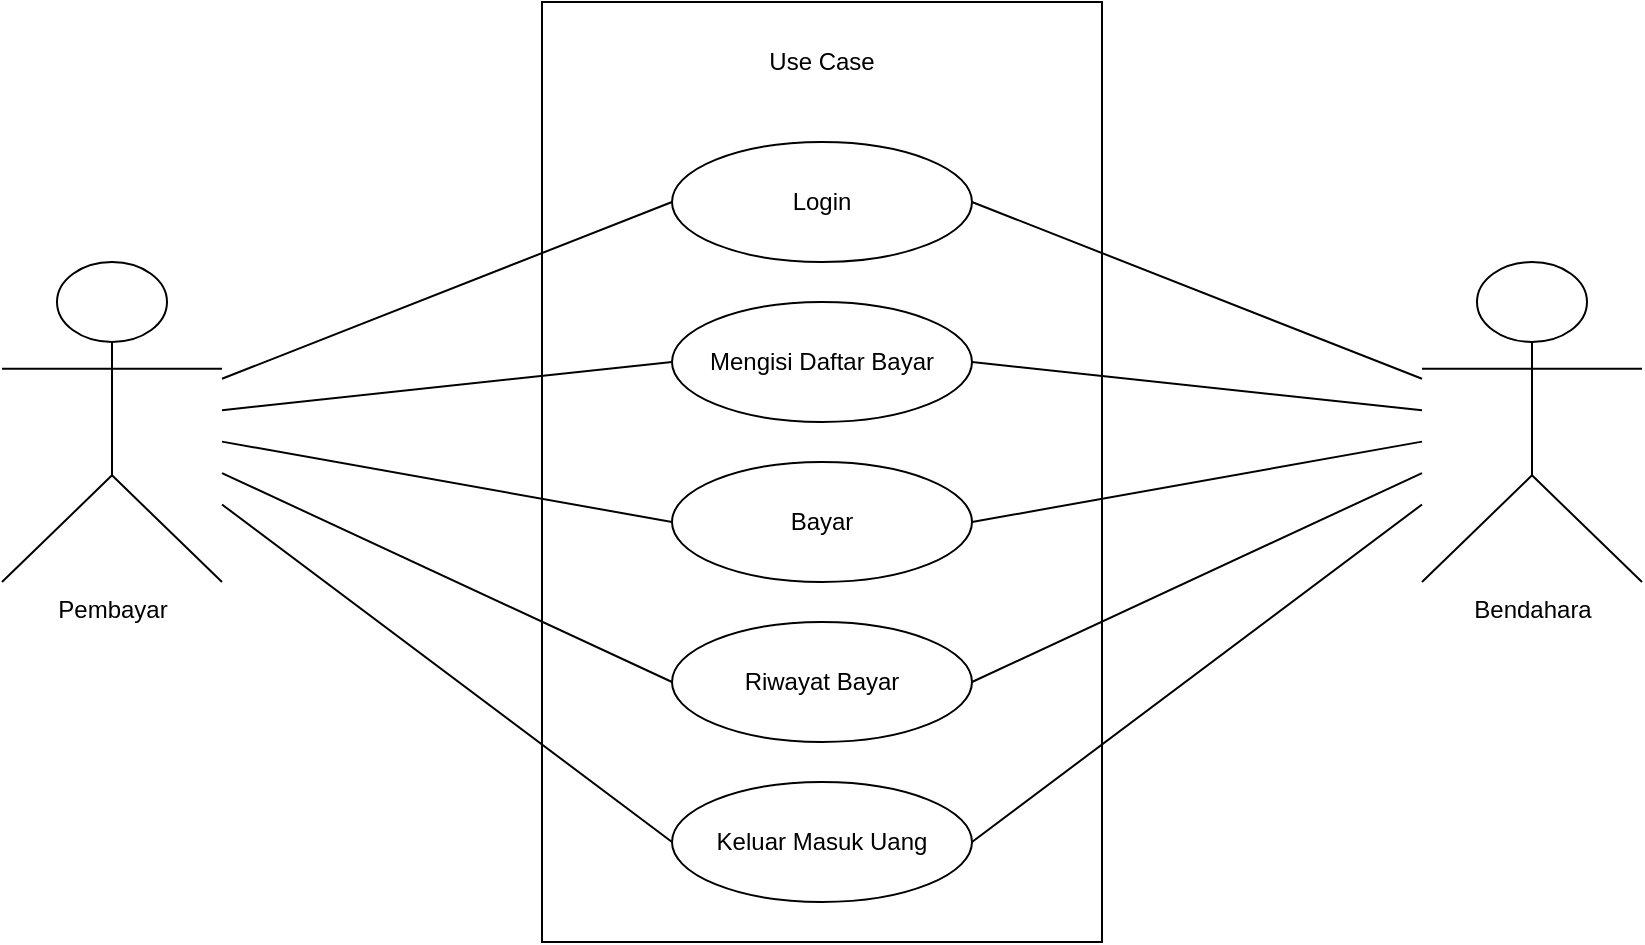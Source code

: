<mxfile version="24.7.7">
  <diagram name="Page-1" id="vnp1LE5jfeiFrWkOZd2g">
    <mxGraphModel dx="934" dy="519" grid="1" gridSize="10" guides="1" tooltips="1" connect="1" arrows="1" fold="1" page="1" pageScale="1" pageWidth="850" pageHeight="1100" math="0" shadow="0">
      <root>
        <mxCell id="0" />
        <mxCell id="1" parent="0" />
        <mxCell id="Bm8KtJrQrbz8nxQaPm1T-3" value="Bendahara" style="shape=umlActor;verticalLabelPosition=bottom;verticalAlign=top;html=1;outlineConnect=0;" vertex="1" parent="1">
          <mxGeometry x="720" y="180" width="110" height="160" as="geometry" />
        </mxCell>
        <mxCell id="Bm8KtJrQrbz8nxQaPm1T-5" value="" style="rounded=0;whiteSpace=wrap;html=1;" vertex="1" parent="1">
          <mxGeometry x="280" y="50" width="280" height="470" as="geometry" />
        </mxCell>
        <mxCell id="Bm8KtJrQrbz8nxQaPm1T-7" value="Login" style="ellipse;whiteSpace=wrap;html=1;" vertex="1" parent="1">
          <mxGeometry x="345" y="120" width="150" height="60" as="geometry" />
        </mxCell>
        <mxCell id="Bm8KtJrQrbz8nxQaPm1T-8" value="Mengisi Daftar Bayar" style="ellipse;whiteSpace=wrap;html=1;" vertex="1" parent="1">
          <mxGeometry x="345" y="200" width="150" height="60" as="geometry" />
        </mxCell>
        <mxCell id="Bm8KtJrQrbz8nxQaPm1T-9" value="Bayar" style="ellipse;whiteSpace=wrap;html=1;" vertex="1" parent="1">
          <mxGeometry x="345" y="280" width="150" height="60" as="geometry" />
        </mxCell>
        <mxCell id="Bm8KtJrQrbz8nxQaPm1T-10" value="Riwayat Bayar" style="ellipse;whiteSpace=wrap;html=1;" vertex="1" parent="1">
          <mxGeometry x="345" y="360" width="150" height="60" as="geometry" />
        </mxCell>
        <mxCell id="Bm8KtJrQrbz8nxQaPm1T-12" value="Keluar Masuk Uang" style="ellipse;whiteSpace=wrap;html=1;" vertex="1" parent="1">
          <mxGeometry x="345" y="440" width="150" height="60" as="geometry" />
        </mxCell>
        <mxCell id="Bm8KtJrQrbz8nxQaPm1T-14" value="Use Case" style="text;html=1;align=center;verticalAlign=middle;whiteSpace=wrap;rounded=0;" vertex="1" parent="1">
          <mxGeometry x="365" y="60" width="110" height="40" as="geometry" />
        </mxCell>
        <mxCell id="Bm8KtJrQrbz8nxQaPm1T-16" value="Pembayar" style="shape=umlActor;verticalLabelPosition=bottom;verticalAlign=top;html=1;outlineConnect=0;" vertex="1" parent="1">
          <mxGeometry x="10" y="180" width="110" height="160" as="geometry" />
        </mxCell>
        <mxCell id="Bm8KtJrQrbz8nxQaPm1T-19" value="" style="endArrow=none;html=1;rounded=0;entryX=0;entryY=0.5;entryDx=0;entryDy=0;" edge="1" parent="1" source="Bm8KtJrQrbz8nxQaPm1T-16" target="Bm8KtJrQrbz8nxQaPm1T-7">
          <mxGeometry width="50" height="50" relative="1" as="geometry">
            <mxPoint x="120" y="200" as="sourcePoint" />
            <mxPoint x="170" y="150" as="targetPoint" />
          </mxGeometry>
        </mxCell>
        <mxCell id="Bm8KtJrQrbz8nxQaPm1T-20" value="" style="endArrow=none;html=1;rounded=0;entryX=0;entryY=0.5;entryDx=0;entryDy=0;" edge="1" parent="1" source="Bm8KtJrQrbz8nxQaPm1T-16" target="Bm8KtJrQrbz8nxQaPm1T-8">
          <mxGeometry width="50" height="50" relative="1" as="geometry">
            <mxPoint x="160" y="240" as="sourcePoint" />
            <mxPoint x="210" y="190" as="targetPoint" />
          </mxGeometry>
        </mxCell>
        <mxCell id="Bm8KtJrQrbz8nxQaPm1T-23" value="" style="endArrow=none;html=1;rounded=0;entryX=0;entryY=0.5;entryDx=0;entryDy=0;" edge="1" parent="1" source="Bm8KtJrQrbz8nxQaPm1T-16" target="Bm8KtJrQrbz8nxQaPm1T-9">
          <mxGeometry width="50" height="50" relative="1" as="geometry">
            <mxPoint x="160" y="320" as="sourcePoint" />
            <mxPoint x="210" y="270" as="targetPoint" />
          </mxGeometry>
        </mxCell>
        <mxCell id="Bm8KtJrQrbz8nxQaPm1T-24" value="" style="endArrow=none;html=1;rounded=0;entryX=0;entryY=0.5;entryDx=0;entryDy=0;" edge="1" parent="1" source="Bm8KtJrQrbz8nxQaPm1T-16" target="Bm8KtJrQrbz8nxQaPm1T-10">
          <mxGeometry width="50" height="50" relative="1" as="geometry">
            <mxPoint x="160" y="370" as="sourcePoint" />
            <mxPoint x="210" y="320" as="targetPoint" />
          </mxGeometry>
        </mxCell>
        <mxCell id="Bm8KtJrQrbz8nxQaPm1T-25" value="" style="endArrow=none;html=1;rounded=0;entryX=0;entryY=0.5;entryDx=0;entryDy=0;" edge="1" parent="1" source="Bm8KtJrQrbz8nxQaPm1T-16" target="Bm8KtJrQrbz8nxQaPm1T-12">
          <mxGeometry width="50" height="50" relative="1" as="geometry">
            <mxPoint x="120" y="390" as="sourcePoint" />
            <mxPoint x="170" y="340" as="targetPoint" />
          </mxGeometry>
        </mxCell>
        <mxCell id="Bm8KtJrQrbz8nxQaPm1T-26" value="" style="endArrow=none;html=1;rounded=0;exitX=1;exitY=0.5;exitDx=0;exitDy=0;" edge="1" parent="1" source="Bm8KtJrQrbz8nxQaPm1T-7" target="Bm8KtJrQrbz8nxQaPm1T-3">
          <mxGeometry width="50" height="50" relative="1" as="geometry">
            <mxPoint x="630" y="180" as="sourcePoint" />
            <mxPoint x="680" y="130" as="targetPoint" />
          </mxGeometry>
        </mxCell>
        <mxCell id="Bm8KtJrQrbz8nxQaPm1T-27" value="" style="endArrow=none;html=1;rounded=0;exitX=1;exitY=0.5;exitDx=0;exitDy=0;" edge="1" parent="1" source="Bm8KtJrQrbz8nxQaPm1T-8" target="Bm8KtJrQrbz8nxQaPm1T-3">
          <mxGeometry width="50" height="50" relative="1" as="geometry">
            <mxPoint x="630" y="320" as="sourcePoint" />
            <mxPoint x="680" y="270" as="targetPoint" />
          </mxGeometry>
        </mxCell>
        <mxCell id="Bm8KtJrQrbz8nxQaPm1T-28" value="" style="endArrow=none;html=1;rounded=0;exitX=1;exitY=0.5;exitDx=0;exitDy=0;" edge="1" parent="1" source="Bm8KtJrQrbz8nxQaPm1T-9" target="Bm8KtJrQrbz8nxQaPm1T-3">
          <mxGeometry width="50" height="50" relative="1" as="geometry">
            <mxPoint x="630" y="320" as="sourcePoint" />
            <mxPoint x="680" y="270" as="targetPoint" />
          </mxGeometry>
        </mxCell>
        <mxCell id="Bm8KtJrQrbz8nxQaPm1T-29" value="" style="endArrow=none;html=1;rounded=0;exitX=1;exitY=0.5;exitDx=0;exitDy=0;" edge="1" parent="1" source="Bm8KtJrQrbz8nxQaPm1T-10" target="Bm8KtJrQrbz8nxQaPm1T-3">
          <mxGeometry width="50" height="50" relative="1" as="geometry">
            <mxPoint x="650" y="350" as="sourcePoint" />
            <mxPoint x="700" y="300" as="targetPoint" />
          </mxGeometry>
        </mxCell>
        <mxCell id="Bm8KtJrQrbz8nxQaPm1T-30" value="" style="endArrow=none;html=1;rounded=0;exitX=1;exitY=0.5;exitDx=0;exitDy=0;" edge="1" parent="1" source="Bm8KtJrQrbz8nxQaPm1T-12" target="Bm8KtJrQrbz8nxQaPm1T-3">
          <mxGeometry width="50" height="50" relative="1" as="geometry">
            <mxPoint x="620" y="430" as="sourcePoint" />
            <mxPoint x="670" y="380" as="targetPoint" />
          </mxGeometry>
        </mxCell>
      </root>
    </mxGraphModel>
  </diagram>
</mxfile>
